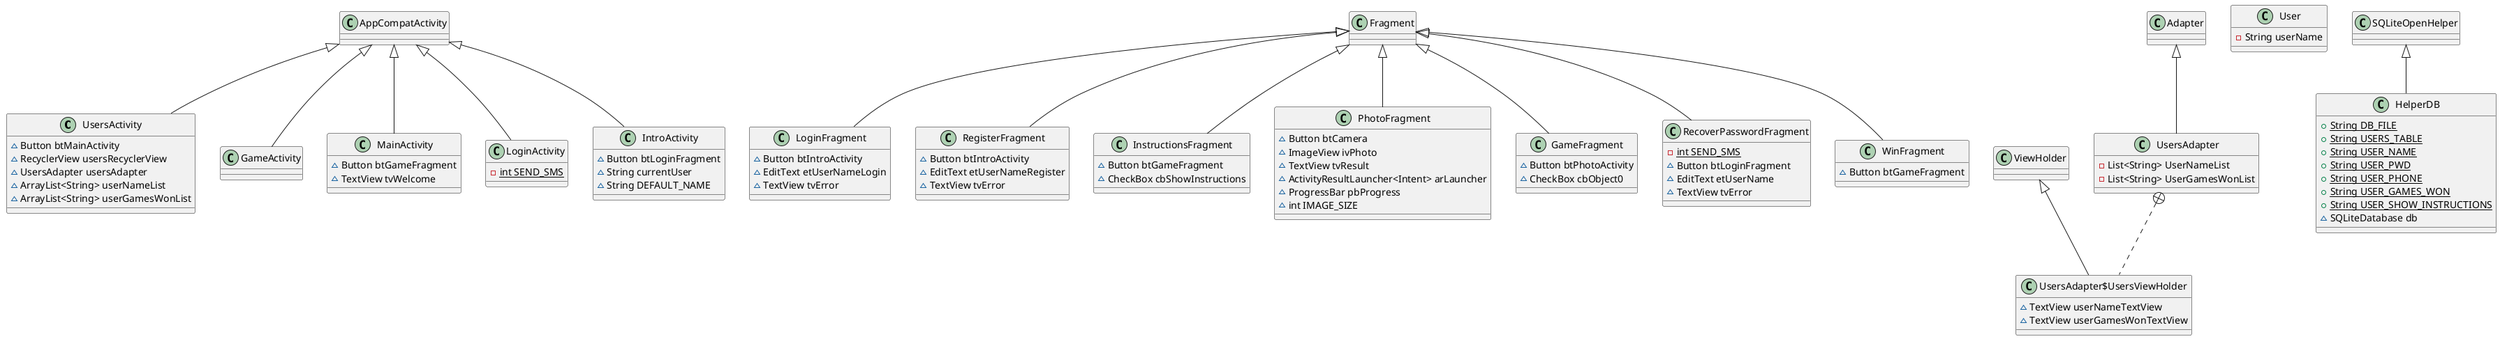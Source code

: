 @startuml
class UsersActivity {
~ Button btMainActivity
~ RecyclerView usersRecyclerView
~ UsersAdapter usersAdapter
~ ArrayList<String> userNameList
~ ArrayList<String> userGamesWonList
}

class LoginFragment {
~ Button btIntroActivity
~ EditText etUserNameLogin
~ TextView tvError
}

class GameActivity {
}
class RegisterFragment {
~ Button btIntroActivity
~ EditText etUserNameRegister
~ TextView tvError
}

class InstructionsFragment {
~ Button btGameFragment
~ CheckBox cbShowInstructions
}

class UsersAdapter {
- List<String> UserNameList
- List<String> UserGamesWonList
}

class UsersAdapter$UsersViewHolder {
~ TextView userNameTextView
~ TextView userGamesWonTextView
}

class MainActivity {
~ Button btGameFragment
~ TextView tvWelcome
}

class LoginActivity {
- {static} int SEND_SMS
}

class PhotoFragment {
~ Button btCamera
~ ImageView ivPhoto
~ TextView tvResult
~ ActivityResultLauncher<Intent> arLauncher
~ ProgressBar pbProgress
~ int IMAGE_SIZE
}

class User {
- String userName
}

class GameFragment {
~ Button btPhotoActivity
~ CheckBox cbObject0
}

class RecoverPasswordFragment {
- {static} int SEND_SMS
~ Button btLoginFragment
~ EditText etUserName
~ TextView tvError
}

class IntroActivity {
~ Button btLoginFragment
~ String currentUser
~ String DEFAULT_NAME
}

class WinFragment {
~ Button btGameFragment
}

class HelperDB {
+ {static} String DB_FILE
+ {static} String USERS_TABLE
+ {static} String USER_NAME
+ {static} String USER_PWD
+ {static} String USER_PHONE
+ {static} String USER_GAMES_WON
+ {static} String USER_SHOW_INSTRUCTIONS
~ SQLiteDatabase db
}



AppCompatActivity <|-- UsersActivity
Fragment <|-- LoginFragment
AppCompatActivity <|-- GameActivity
Fragment <|-- RegisterFragment
Fragment <|-- InstructionsFragment
Adapter <|-- UsersAdapter
UsersAdapter +.. UsersAdapter$UsersViewHolder
ViewHolder <|-- UsersAdapter$UsersViewHolder
AppCompatActivity <|-- MainActivity
AppCompatActivity <|-- LoginActivity
Fragment <|-- PhotoFragment
Fragment <|-- GameFragment
Fragment <|-- RecoverPasswordFragment
AppCompatActivity <|-- IntroActivity
Fragment <|-- WinFragment
SQLiteOpenHelper <|-- HelperDB
@enduml